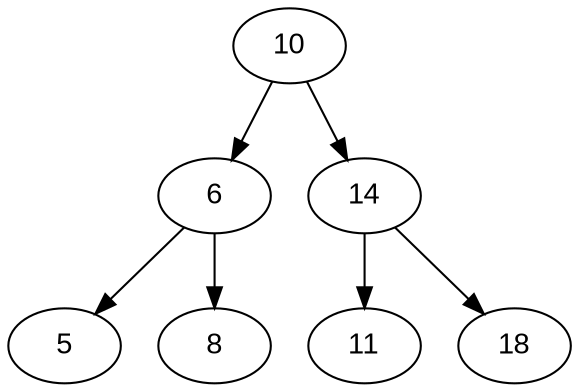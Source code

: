 digraph BST {
    node [fontname="Arial"];
    10 -> 6;
    10 -> 14;
    6 -> 5;
    6 -> 8;
    14 -> 11;
    14 -> 18;
}